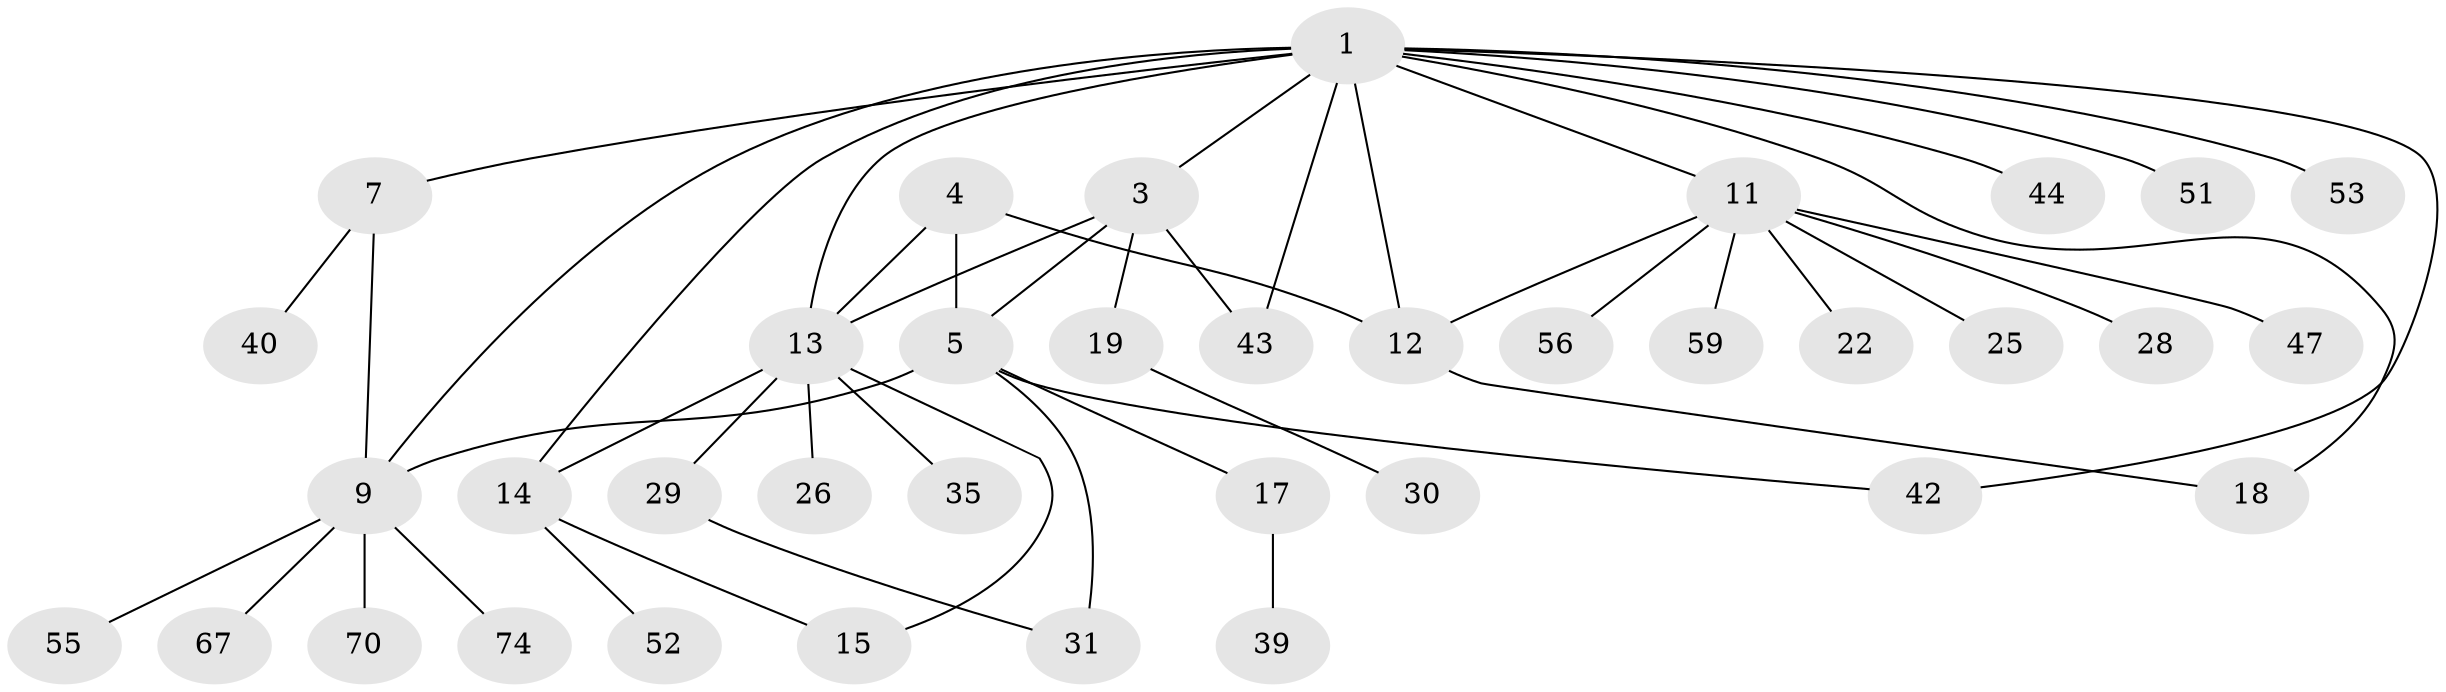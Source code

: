 // original degree distribution, {6: 0.04054054054054054, 3: 0.0945945945945946, 7: 0.04054054054054054, 9: 0.013513513513513514, 5: 0.02702702702702703, 8: 0.013513513513513514, 4: 0.02702702702702703, 11: 0.013513513513513514, 2: 0.21621621621621623, 1: 0.5135135135135135}
// Generated by graph-tools (version 1.1) at 2025/15/03/09/25 04:15:54]
// undirected, 37 vertices, 48 edges
graph export_dot {
graph [start="1"]
  node [color=gray90,style=filled];
  1 [super="+8+2"];
  3 [super="+41"];
  4 [super="+38+49+16+20+21"];
  5 [super="+6"];
  7 [super="+57+45"];
  9;
  11;
  12;
  13 [super="+23+24+64+65"];
  14 [super="+27"];
  15 [super="+54"];
  17 [super="+36"];
  18 [super="+32"];
  19;
  22 [super="+69+33"];
  25 [super="+72"];
  26 [super="+48"];
  28;
  29 [super="+68"];
  30;
  31;
  35 [super="+63"];
  39;
  40 [super="+62"];
  42;
  43;
  44;
  47;
  51;
  52;
  53;
  55;
  56;
  59 [super="+71"];
  67;
  70;
  74;
  1 -- 3 [weight=2];
  1 -- 18;
  1 -- 51;
  1 -- 53;
  1 -- 7;
  1 -- 9;
  1 -- 42;
  1 -- 43;
  1 -- 44;
  1 -- 11;
  1 -- 14;
  1 -- 12;
  1 -- 13;
  3 -- 5;
  3 -- 13;
  3 -- 19;
  3 -- 43;
  4 -- 5 [weight=2];
  4 -- 12;
  4 -- 13;
  5 -- 17;
  5 -- 9;
  5 -- 42;
  5 -- 31;
  7 -- 9;
  7 -- 40;
  9 -- 55;
  9 -- 67;
  9 -- 70;
  9 -- 74;
  11 -- 12;
  11 -- 22;
  11 -- 25;
  11 -- 28;
  11 -- 47;
  11 -- 56;
  11 -- 59;
  12 -- 18;
  13 -- 14;
  13 -- 15;
  13 -- 26;
  13 -- 29;
  13 -- 35;
  14 -- 15;
  14 -- 52;
  17 -- 39;
  19 -- 30;
  29 -- 31;
}
